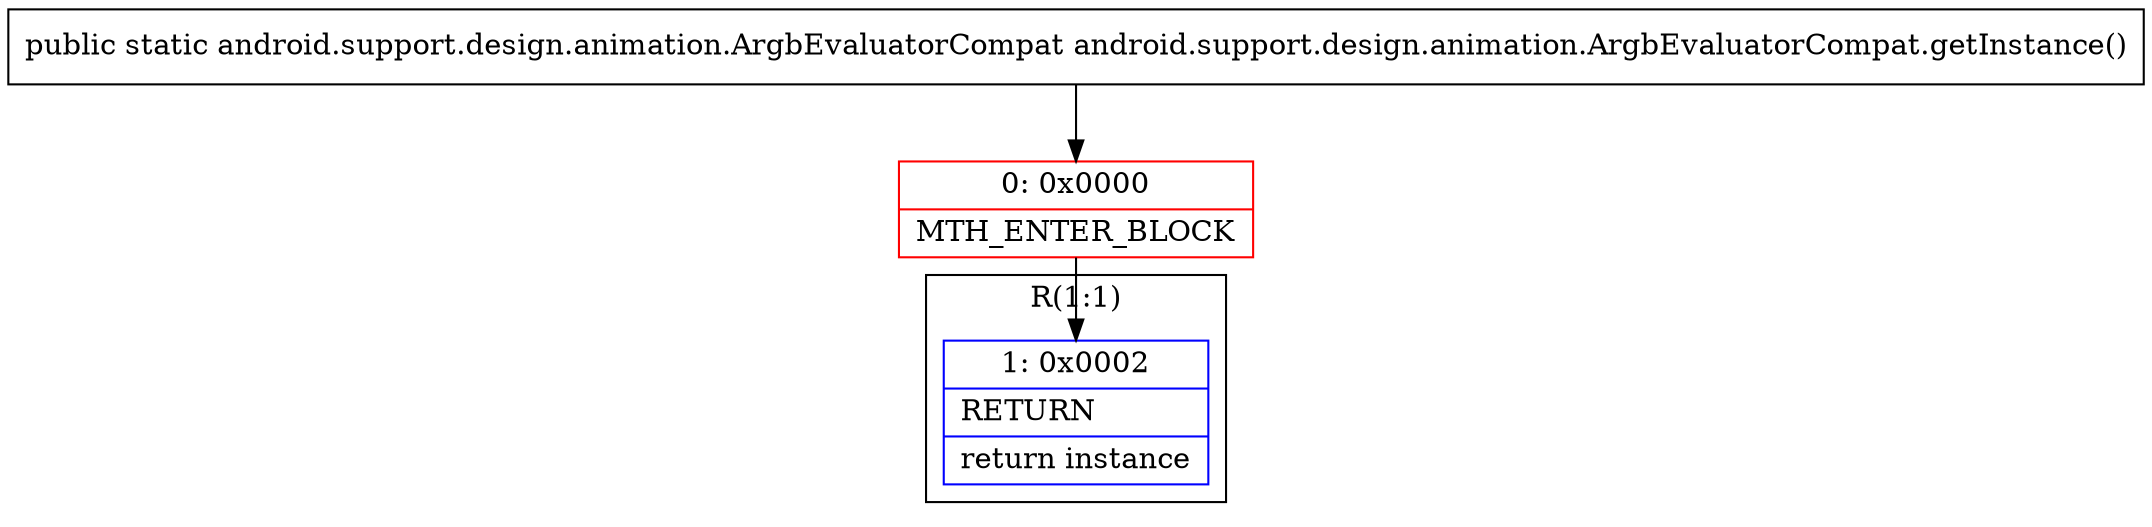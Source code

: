 digraph "CFG forandroid.support.design.animation.ArgbEvaluatorCompat.getInstance()Landroid\/support\/design\/animation\/ArgbEvaluatorCompat;" {
subgraph cluster_Region_1007055163 {
label = "R(1:1)";
node [shape=record,color=blue];
Node_1 [shape=record,label="{1\:\ 0x0002|RETURN\l|return instance\l}"];
}
Node_0 [shape=record,color=red,label="{0\:\ 0x0000|MTH_ENTER_BLOCK\l}"];
MethodNode[shape=record,label="{public static android.support.design.animation.ArgbEvaluatorCompat android.support.design.animation.ArgbEvaluatorCompat.getInstance() }"];
MethodNode -> Node_0;
Node_0 -> Node_1;
}

